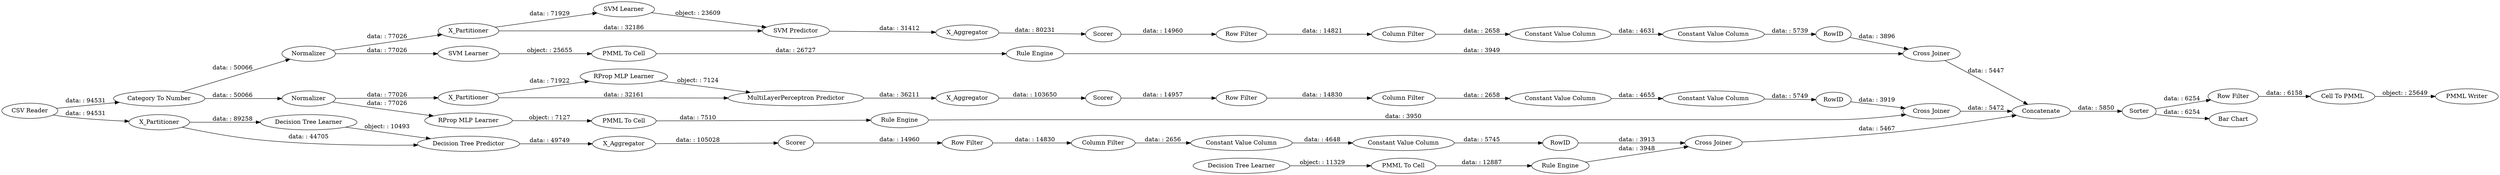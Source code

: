 digraph {
	"7373721616476213138_22" [label="PMML To Cell"]
	"-9199280506873132013_293" [label=RowID]
	"4826563212318442772_34" [label="PMML To Cell"]
	"-1066466246599377198_41" [label=Scorer]
	"8040349200949757034_292" [label="Constant Value Column"]
	"137113158045583499_32" [label="MultiLayerPerceptron Predictor"]
	"137113158045583499_39" [label=Normalizer]
	"-5293601106197990441_31" [label="Decision Tree Learner"]
	"-1066466246599377198_32" [label="SVM Predictor"]
	"137113158045583499_31" [label="RProp MLP Learner"]
	"-8851630243290357924_54" [label="Cell To PMML"]
	"137113158045583499_2" [label=X_Partitioner]
	"-4450067171317910984_290" [label="Constant Value Column"]
	"-9199280506873132013_9" [label="Row Filter"]
	"-8851630243290357924_53" [label="Row Filter"]
	"-8851630243290357924_61" [label="PMML Writer"]
	"137113158045583499_7" [label=X_Aggregator]
	"-8851630243290357924_52" [label=Sorter]
	"-4450067171317910984_293" [label=RowID]
	"-5293601106197990441_2" [label=X_Partitioner]
	"8040349200949757034_293" [label=RowID]
	"-9199280506873132013_294" [label="Column Filter"]
	"-1974369293902731192_33" [label="Decision Tree Learner"]
	"7373721616476213138_35" [label="RProp MLP Learner"]
	"7373721616476213138_34" [label="Rule Engine"]
	"4826563212318442772_35" [label="Rule Engine"]
	"-1066466246599377198_31" [label="SVM Learner"]
	"-9199280506873132013_292" [label="Constant Value Column"]
	"-8851630243290357924_58" [label="Category To Number"]
	"-1066466246599377198_39" [label="Cross Joiner"]
	"-8851630243290357924_60" [label=Concatenate]
	"-5293601106197990441_7" [label=X_Aggregator]
	"-4450067171317910984_292" [label="Constant Value Column"]
	"137113158045583499_40" [label=Scorer]
	"-1066466246599377198_2" [label=X_Partitioner]
	"8040349200949757034_294" [label="Column Filter"]
	"-1974369293902731192_34" [label="Rule Engine"]
	"-4450067171317910984_294" [label="Column Filter"]
	"-5293601106197990441_32" [label="Decision Tree Predictor"]
	"4826563212318442772_33" [label="SVM Learner"]
	"-1066466246599377198_7" [label=X_Aggregator]
	"137113158045583499_38" [label="Cross Joiner"]
	"-8851630243290357924_59" [label="Bar Chart"]
	"8040349200949757034_290" [label="Constant Value Column"]
	"-8851630243290357924_62" [label="CSV Reader"]
	"-1974369293902731192_28" [label="PMML To Cell"]
	"-1066466246599377198_40" [label=Normalizer]
	"-9199280506873132013_290" [label="Constant Value Column"]
	"-5293601106197990441_39" [label=Scorer]
	"-4450067171317910984_9" [label="Row Filter"]
	"-5293601106197990441_38" [label="Cross Joiner"]
	"8040349200949757034_9" [label="Row Filter"]
	"-1066466246599377198_40" -> "4826563212318442772_33" [label="data: : 77026"]
	"-9199280506873132013_292" -> "-9199280506873132013_293" [label="data: : 5749"]
	"4826563212318442772_35" -> "-1066466246599377198_39" [label="data: : 3949"]
	"7373721616476213138_35" -> "7373721616476213138_22" [label="object: : 7127"]
	"-1974369293902731192_34" -> "-5293601106197990441_38" [label="data: : 3948"]
	"-8851630243290357924_62" -> "-5293601106197990441_2" [label="data: : 94531"]
	"7373721616476213138_34" -> "137113158045583499_38" [label="data: : 3950"]
	"137113158045583499_39" -> "137113158045583499_2" [label="data: : 77026"]
	"-5293601106197990441_2" -> "-5293601106197990441_32" [label="data: : 44705"]
	"-8851630243290357924_54" -> "-8851630243290357924_61" [label="object: : 25649"]
	"8040349200949757034_292" -> "8040349200949757034_293" [label="data: : 5739"]
	"-8851630243290357924_58" -> "-1066466246599377198_40" [label="data: : 50066"]
	"137113158045583499_31" -> "137113158045583499_32" [label="object: : 7124"]
	"-4450067171317910984_293" -> "-5293601106197990441_38" [label="data: : 3913"]
	"137113158045583499_2" -> "137113158045583499_32" [label="data: : 32161"]
	"-5293601106197990441_39" -> "-4450067171317910984_9" [label="data: : 14960"]
	"-9199280506873132013_293" -> "137113158045583499_38" [label="data: : 3919"]
	"8040349200949757034_9" -> "8040349200949757034_294" [label="data: : 14821"]
	"-1974369293902731192_28" -> "-1974369293902731192_34" [label="data: : 12887"]
	"-4450067171317910984_292" -> "-4450067171317910984_293" [label="data: : 5745"]
	"-1066466246599377198_41" -> "8040349200949757034_9" [label="data: : 14960"]
	"-9199280506873132013_9" -> "-9199280506873132013_294" [label="data: : 14830"]
	"-8851630243290357924_62" -> "-8851630243290357924_58" [label="data: : 94531"]
	"-1066466246599377198_2" -> "-1066466246599377198_31" [label="data: : 71929"]
	"-8851630243290357924_52" -> "-8851630243290357924_53" [label="data: : 6254"]
	"-8851630243290357924_60" -> "-8851630243290357924_52" [label="data: : 5850"]
	"-9199280506873132013_290" -> "-9199280506873132013_292" [label="data: : 4655"]
	"137113158045583499_2" -> "137113158045583499_31" [label="data: : 71922"]
	"-5293601106197990441_38" -> "-8851630243290357924_60" [label="data: : 5467"]
	"137113158045583499_38" -> "-8851630243290357924_60" [label="data: : 5472"]
	"-5293601106197990441_31" -> "-5293601106197990441_32" [label="object: : 10493"]
	"137113158045583499_32" -> "137113158045583499_7" [label="data: : 36211"]
	"-9199280506873132013_294" -> "-9199280506873132013_290" [label="data: : 2658"]
	"-1066466246599377198_39" -> "-8851630243290357924_60" [label="data: : 5447"]
	"-8851630243290357924_58" -> "137113158045583499_39" [label="data: : 50066"]
	"4826563212318442772_34" -> "4826563212318442772_35" [label="data: : 26727"]
	"-5293601106197990441_32" -> "-5293601106197990441_7" [label="data: : 49749"]
	"7373721616476213138_22" -> "7373721616476213138_34" [label="data: : 7510"]
	"-8851630243290357924_52" -> "-8851630243290357924_59" [label="data: : 6254"]
	"-1974369293902731192_33" -> "-1974369293902731192_28" [label="object: : 11329"]
	"8040349200949757034_290" -> "8040349200949757034_292" [label="data: : 4631"]
	"-1066466246599377198_40" -> "-1066466246599377198_2" [label="data: : 77026"]
	"-4450067171317910984_290" -> "-4450067171317910984_292" [label="data: : 4648"]
	"-1066466246599377198_7" -> "-1066466246599377198_41" [label="data: : 80231"]
	"-5293601106197990441_2" -> "-5293601106197990441_31" [label="data: : 89258"]
	"137113158045583499_7" -> "137113158045583499_40" [label="data: : 103650"]
	"8040349200949757034_293" -> "-1066466246599377198_39" [label="data: : 3896"]
	"-1066466246599377198_2" -> "-1066466246599377198_32" [label="data: : 32186"]
	"-1066466246599377198_31" -> "-1066466246599377198_32" [label="object: : 23609"]
	"-5293601106197990441_7" -> "-5293601106197990441_39" [label="data: : 105028"]
	"-4450067171317910984_294" -> "-4450067171317910984_290" [label="data: : 2656"]
	"-8851630243290357924_53" -> "-8851630243290357924_54" [label="data: : 6158"]
	"-4450067171317910984_9" -> "-4450067171317910984_294" [label="data: : 14830"]
	"137113158045583499_39" -> "7373721616476213138_35" [label="data: : 77026"]
	"-1066466246599377198_32" -> "-1066466246599377198_7" [label="data: : 31412"]
	"8040349200949757034_294" -> "8040349200949757034_290" [label="data: : 2658"]
	"4826563212318442772_33" -> "4826563212318442772_34" [label="object: : 25655"]
	"137113158045583499_40" -> "-9199280506873132013_9" [label="data: : 14957"]
	rankdir=LR
}
